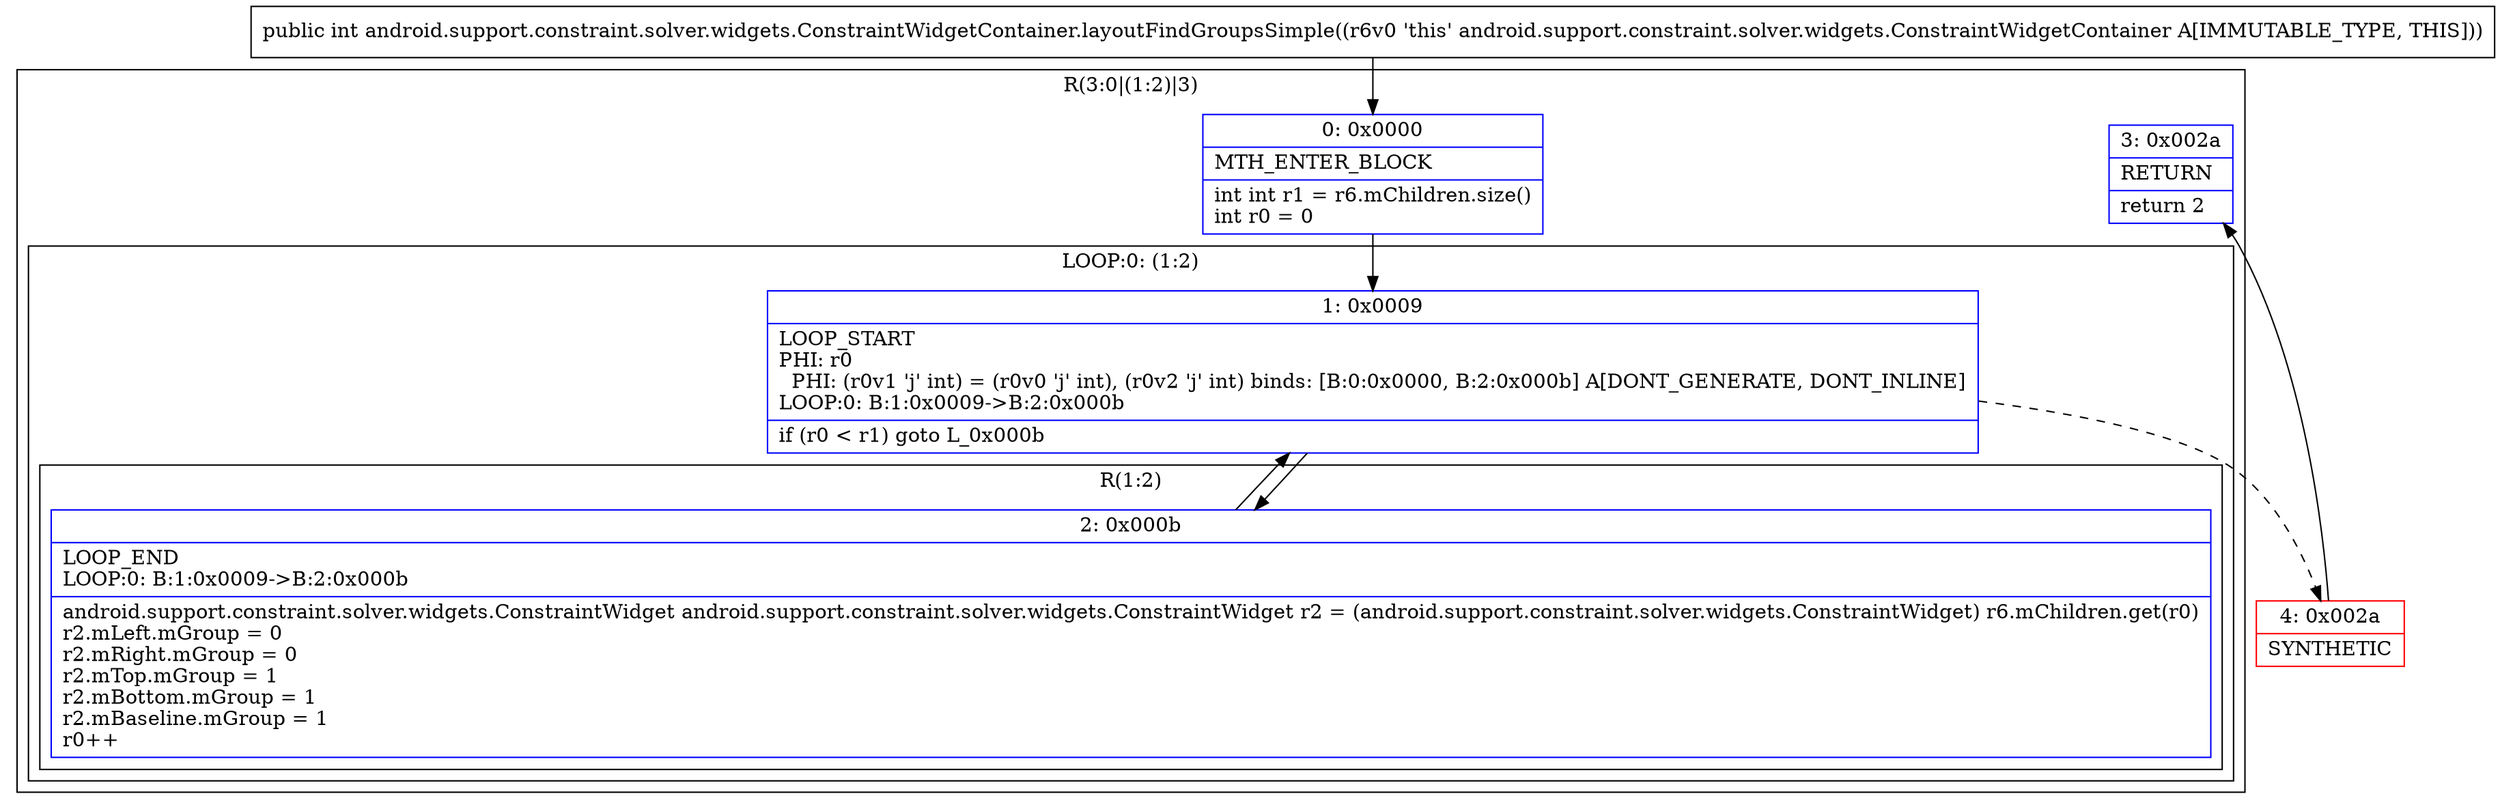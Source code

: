digraph "CFG forandroid.support.constraint.solver.widgets.ConstraintWidgetContainer.layoutFindGroupsSimple()I" {
subgraph cluster_Region_483109640 {
label = "R(3:0|(1:2)|3)";
node [shape=record,color=blue];
Node_0 [shape=record,label="{0\:\ 0x0000|MTH_ENTER_BLOCK\l|int int r1 = r6.mChildren.size()\lint r0 = 0\l}"];
subgraph cluster_LoopRegion_1664875932 {
label = "LOOP:0: (1:2)";
node [shape=record,color=blue];
Node_1 [shape=record,label="{1\:\ 0x0009|LOOP_START\lPHI: r0 \l  PHI: (r0v1 'j' int) = (r0v0 'j' int), (r0v2 'j' int) binds: [B:0:0x0000, B:2:0x000b] A[DONT_GENERATE, DONT_INLINE]\lLOOP:0: B:1:0x0009\-\>B:2:0x000b\l|if (r0 \< r1) goto L_0x000b\l}"];
subgraph cluster_Region_1361219385 {
label = "R(1:2)";
node [shape=record,color=blue];
Node_2 [shape=record,label="{2\:\ 0x000b|LOOP_END\lLOOP:0: B:1:0x0009\-\>B:2:0x000b\l|android.support.constraint.solver.widgets.ConstraintWidget android.support.constraint.solver.widgets.ConstraintWidget r2 = (android.support.constraint.solver.widgets.ConstraintWidget) r6.mChildren.get(r0)\lr2.mLeft.mGroup = 0\lr2.mRight.mGroup = 0\lr2.mTop.mGroup = 1\lr2.mBottom.mGroup = 1\lr2.mBaseline.mGroup = 1\lr0++\l}"];
}
}
Node_3 [shape=record,label="{3\:\ 0x002a|RETURN\l|return 2\l}"];
}
Node_4 [shape=record,color=red,label="{4\:\ 0x002a|SYNTHETIC\l}"];
MethodNode[shape=record,label="{public int android.support.constraint.solver.widgets.ConstraintWidgetContainer.layoutFindGroupsSimple((r6v0 'this' android.support.constraint.solver.widgets.ConstraintWidgetContainer A[IMMUTABLE_TYPE, THIS])) }"];
MethodNode -> Node_0;
Node_0 -> Node_1;
Node_1 -> Node_2;
Node_1 -> Node_4[style=dashed];
Node_2 -> Node_1;
Node_4 -> Node_3;
}

